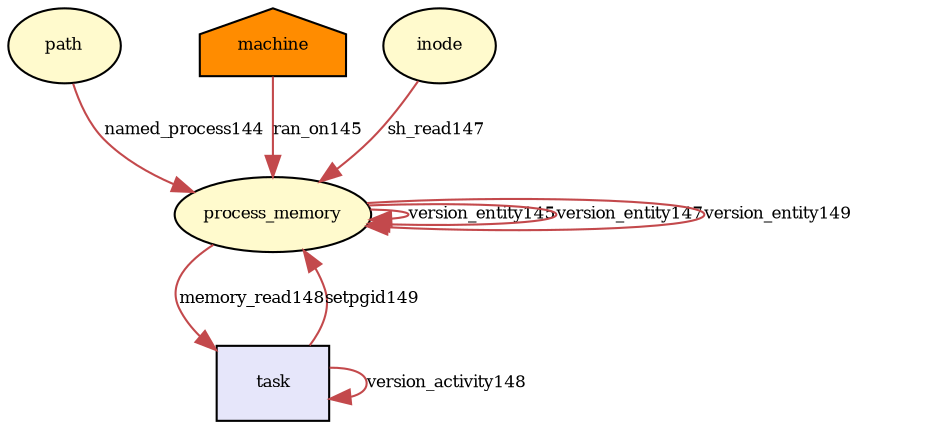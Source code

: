 digraph RGL__DirectedAdjacencyGraph {path[fontsize = 8,label = "path",shape = ellipse, fillcolor="#fffacd", style = filled]

process_memory[fontsize = 8,label = "process_memory",shape = ellipse, fillcolor="#fffacd", style = filled]

path -> process_memory[fontsize = 8,label = "named_process144", color="#c3494c"]

process_memory -> process_memory[fontsize = 8,label = "version_entity145", color="#c3494c"]

machine[fontsize = 8,label = "machine",shape = house, fillcolor="#ff8c00", style = filled]

machine -> process_memory[fontsize = 8,label = "ran_on145", color="#c3494c"]

process_memory -> process_memory[fontsize = 8,label = "version_entity147", color="#c3494c"]

inode[fontsize = 8,label = "inode",shape = ellipse, fillcolor="#fffacd", style = filled]

inode -> process_memory[fontsize = 8,label = "sh_read147", color="#c3494c"]

task[fontsize = 8,label = "task",shape = rectangle, fillcolor="#e6e6fa", style = filled]

task -> task[fontsize = 8,label = "version_activity148", color="#c3494c"]

process_memory -> task[fontsize = 8,label = "memory_read148", color="#c3494c"]

process_memory -> process_memory[fontsize = 8,label = "version_entity149", color="#c3494c"]

task -> process_memory[fontsize = 8,label = "setpgid149", color="#c3494c"]

}